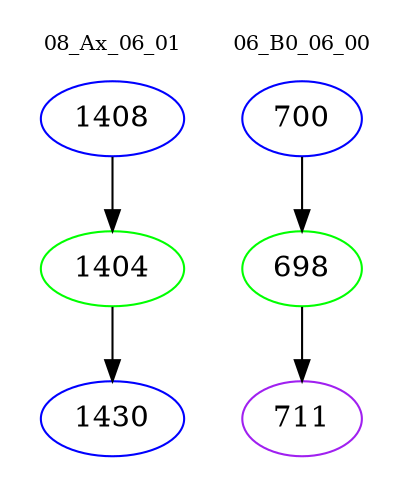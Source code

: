 digraph{
subgraph cluster_0 {
color = white
label = "08_Ax_06_01";
fontsize=10;
T0_1408 [label="1408", color="blue"]
T0_1408 -> T0_1404 [color="black"]
T0_1404 [label="1404", color="green"]
T0_1404 -> T0_1430 [color="black"]
T0_1430 [label="1430", color="blue"]
}
subgraph cluster_1 {
color = white
label = "06_B0_06_00";
fontsize=10;
T1_700 [label="700", color="blue"]
T1_700 -> T1_698 [color="black"]
T1_698 [label="698", color="green"]
T1_698 -> T1_711 [color="black"]
T1_711 [label="711", color="purple"]
}
}
